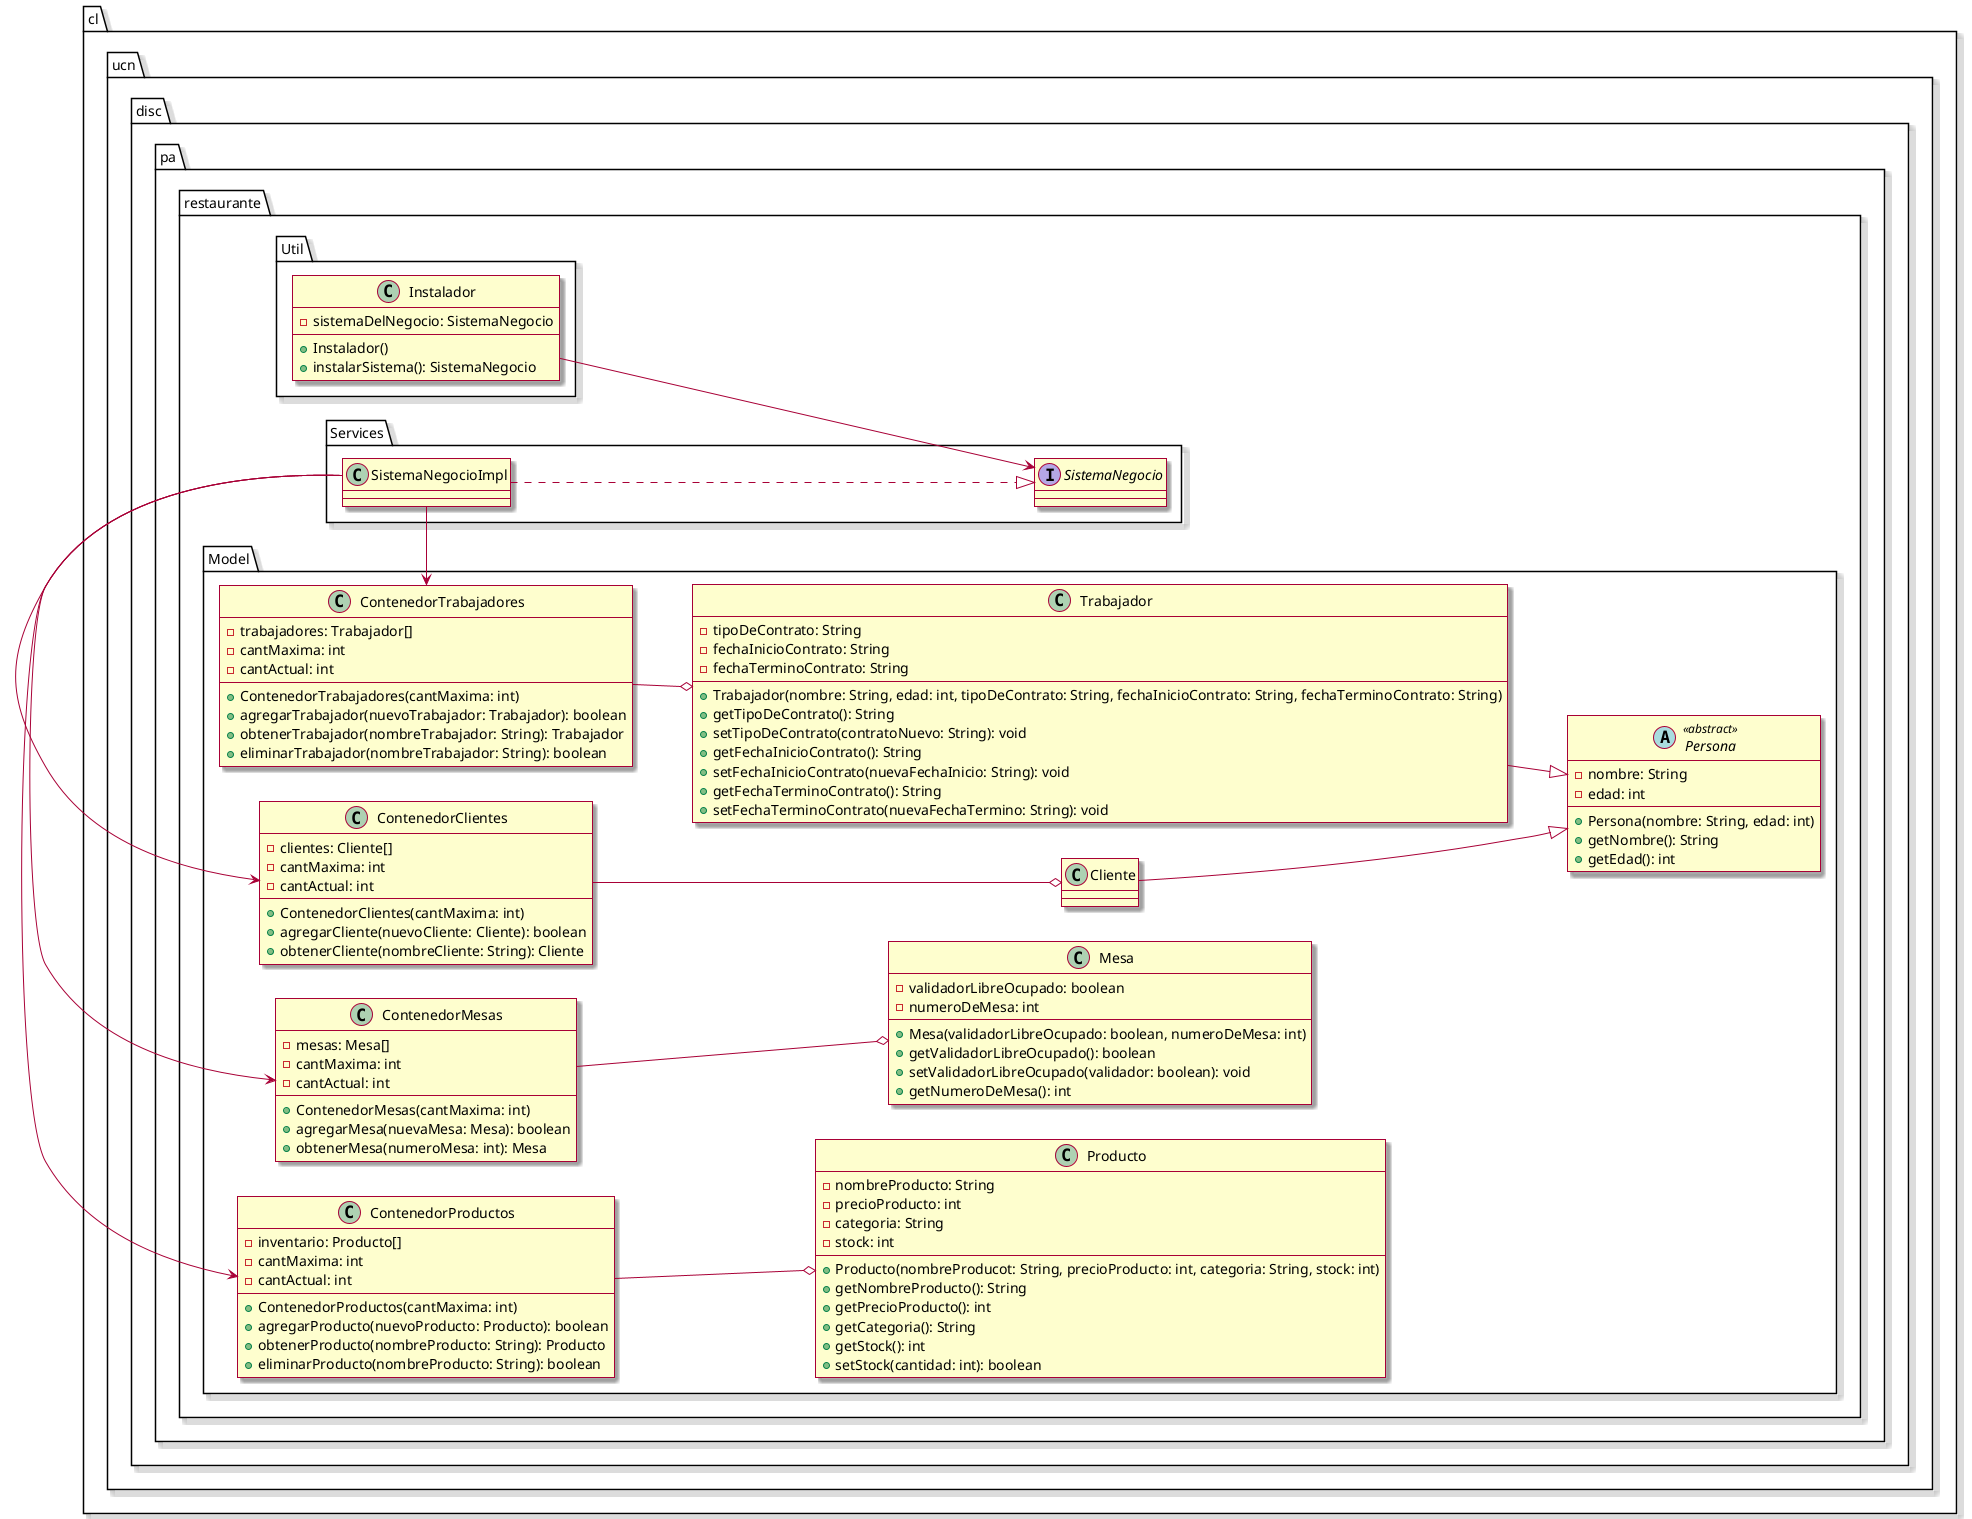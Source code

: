 @startuml
skin rose
left to right direction
package cl.ucn.disc.pa.restaurante{
    package Util{
        class Instalador{
        - sistemaDelNegocio: SistemaNegocio
        + Instalador()
        + instalarSistema(): SistemaNegocio
        }
    }

    package Services{
        class SistemaNegocioImpl{

        }

        interface SistemaNegocio{

        }
        SistemaNegocioImpl ..|> SistemaNegocio
    }
    Instalador --> SistemaNegocio

    package Model{
        abstract Persona <<abstract>>{
                -nombre: String
                -edad: int
                +Persona(nombre: String, edad: int)
                +getNombre(): String
                +getEdad(): int
            }

            class Trabajador{
                -tipoDeContrato: String
                -fechaInicioContrato: String
                -fechaTerminoContrato: String
                +Trabajador(nombre: String, edad: int, tipoDeContrato: String, fechaInicioContrato: String, fechaTerminoContrato: String)
                +getTipoDeContrato(): String
                +setTipoDeContrato(contratoNuevo: String): void
                +getFechaInicioContrato(): String
                +setFechaInicioContrato(nuevaFechaInicio: String): void
                +getFechaTerminoContrato(): String
                +setFechaTerminoContrato(nuevaFechaTermino: String): void
            }
            Trabajador --|> Persona

            class ContenedorTrabajadores{
                -trabajadores: Trabajador[]
                -cantMaxima: int
                -cantActual: int
                +ContenedorTrabajadores(cantMaxima: int)
                +agregarTrabajador(nuevoTrabajador: Trabajador): boolean
                +obtenerTrabajador(nombreTrabajador: String): Trabajador
                +eliminarTrabajador(nombreTrabajador: String): boolean
            }
            ContenedorTrabajadores --o Trabajador
            SistemaNegocioImpl -> ContenedorTrabajadores

            class Cliente{
            }
            Cliente --|> Persona

            class ContenedorClientes{
                -clientes: Cliente[]
                -cantMaxima: int
                -cantActual: int
                +ContenedorClientes(cantMaxima: int)
                +agregarCliente(nuevoCliente: Cliente): boolean
                +obtenerCliente(nombreCliente: String): Cliente
            }
            ContenedorClientes --o Cliente
            SistemaNegocioImpl -> ContenedorClientes

            class Mesa{
                -validadorLibreOcupado: boolean
                -numeroDeMesa: int
                +Mesa(validadorLibreOcupado: boolean, numeroDeMesa: int)
                +getValidadorLibreOcupado(): boolean
                +setValidadorLibreOcupado(validador: boolean): void
                +getNumeroDeMesa(): int
            }

            class ContenedorMesas{
                -mesas: Mesa[]
                -cantMaxima: int
                -cantActual: int
                +ContenedorMesas(cantMaxima: int)
                + agregarMesa(nuevaMesa: Mesa): boolean
                + obtenerMesa(numeroMesa: int): Mesa
            }
            ContenedorMesas --o Mesa
            SistemaNegocioImpl -> ContenedorMesas

            class Producto{
                -nombreProducto: String
                -precioProducto: int
                -categoria: String
                -stock: int
                +Producto(nombreProducot: String, precioProducto: int, categoria: String, stock: int)
                +getNombreProducto(): String
                +getPrecioProducto(): int
                +getCategoria(): String
                +getStock(): int
                +setStock(cantidad: int): boolean
            }
            class ContenedorProductos{
                -inventario: Producto[]
                -cantMaxima: int
                -cantActual: int
                +ContenedorProductos(cantMaxima: int)
                +agregarProducto(nuevoProducto: Producto): boolean
                +obtenerProducto(nombreProducto: String): Producto
                +eliminarProducto(nombreProducto: String): boolean
            }
            ContenedorProductos --o Producto
            SistemaNegocioImpl -> ContenedorProductos
        }
    }
}

@enduml